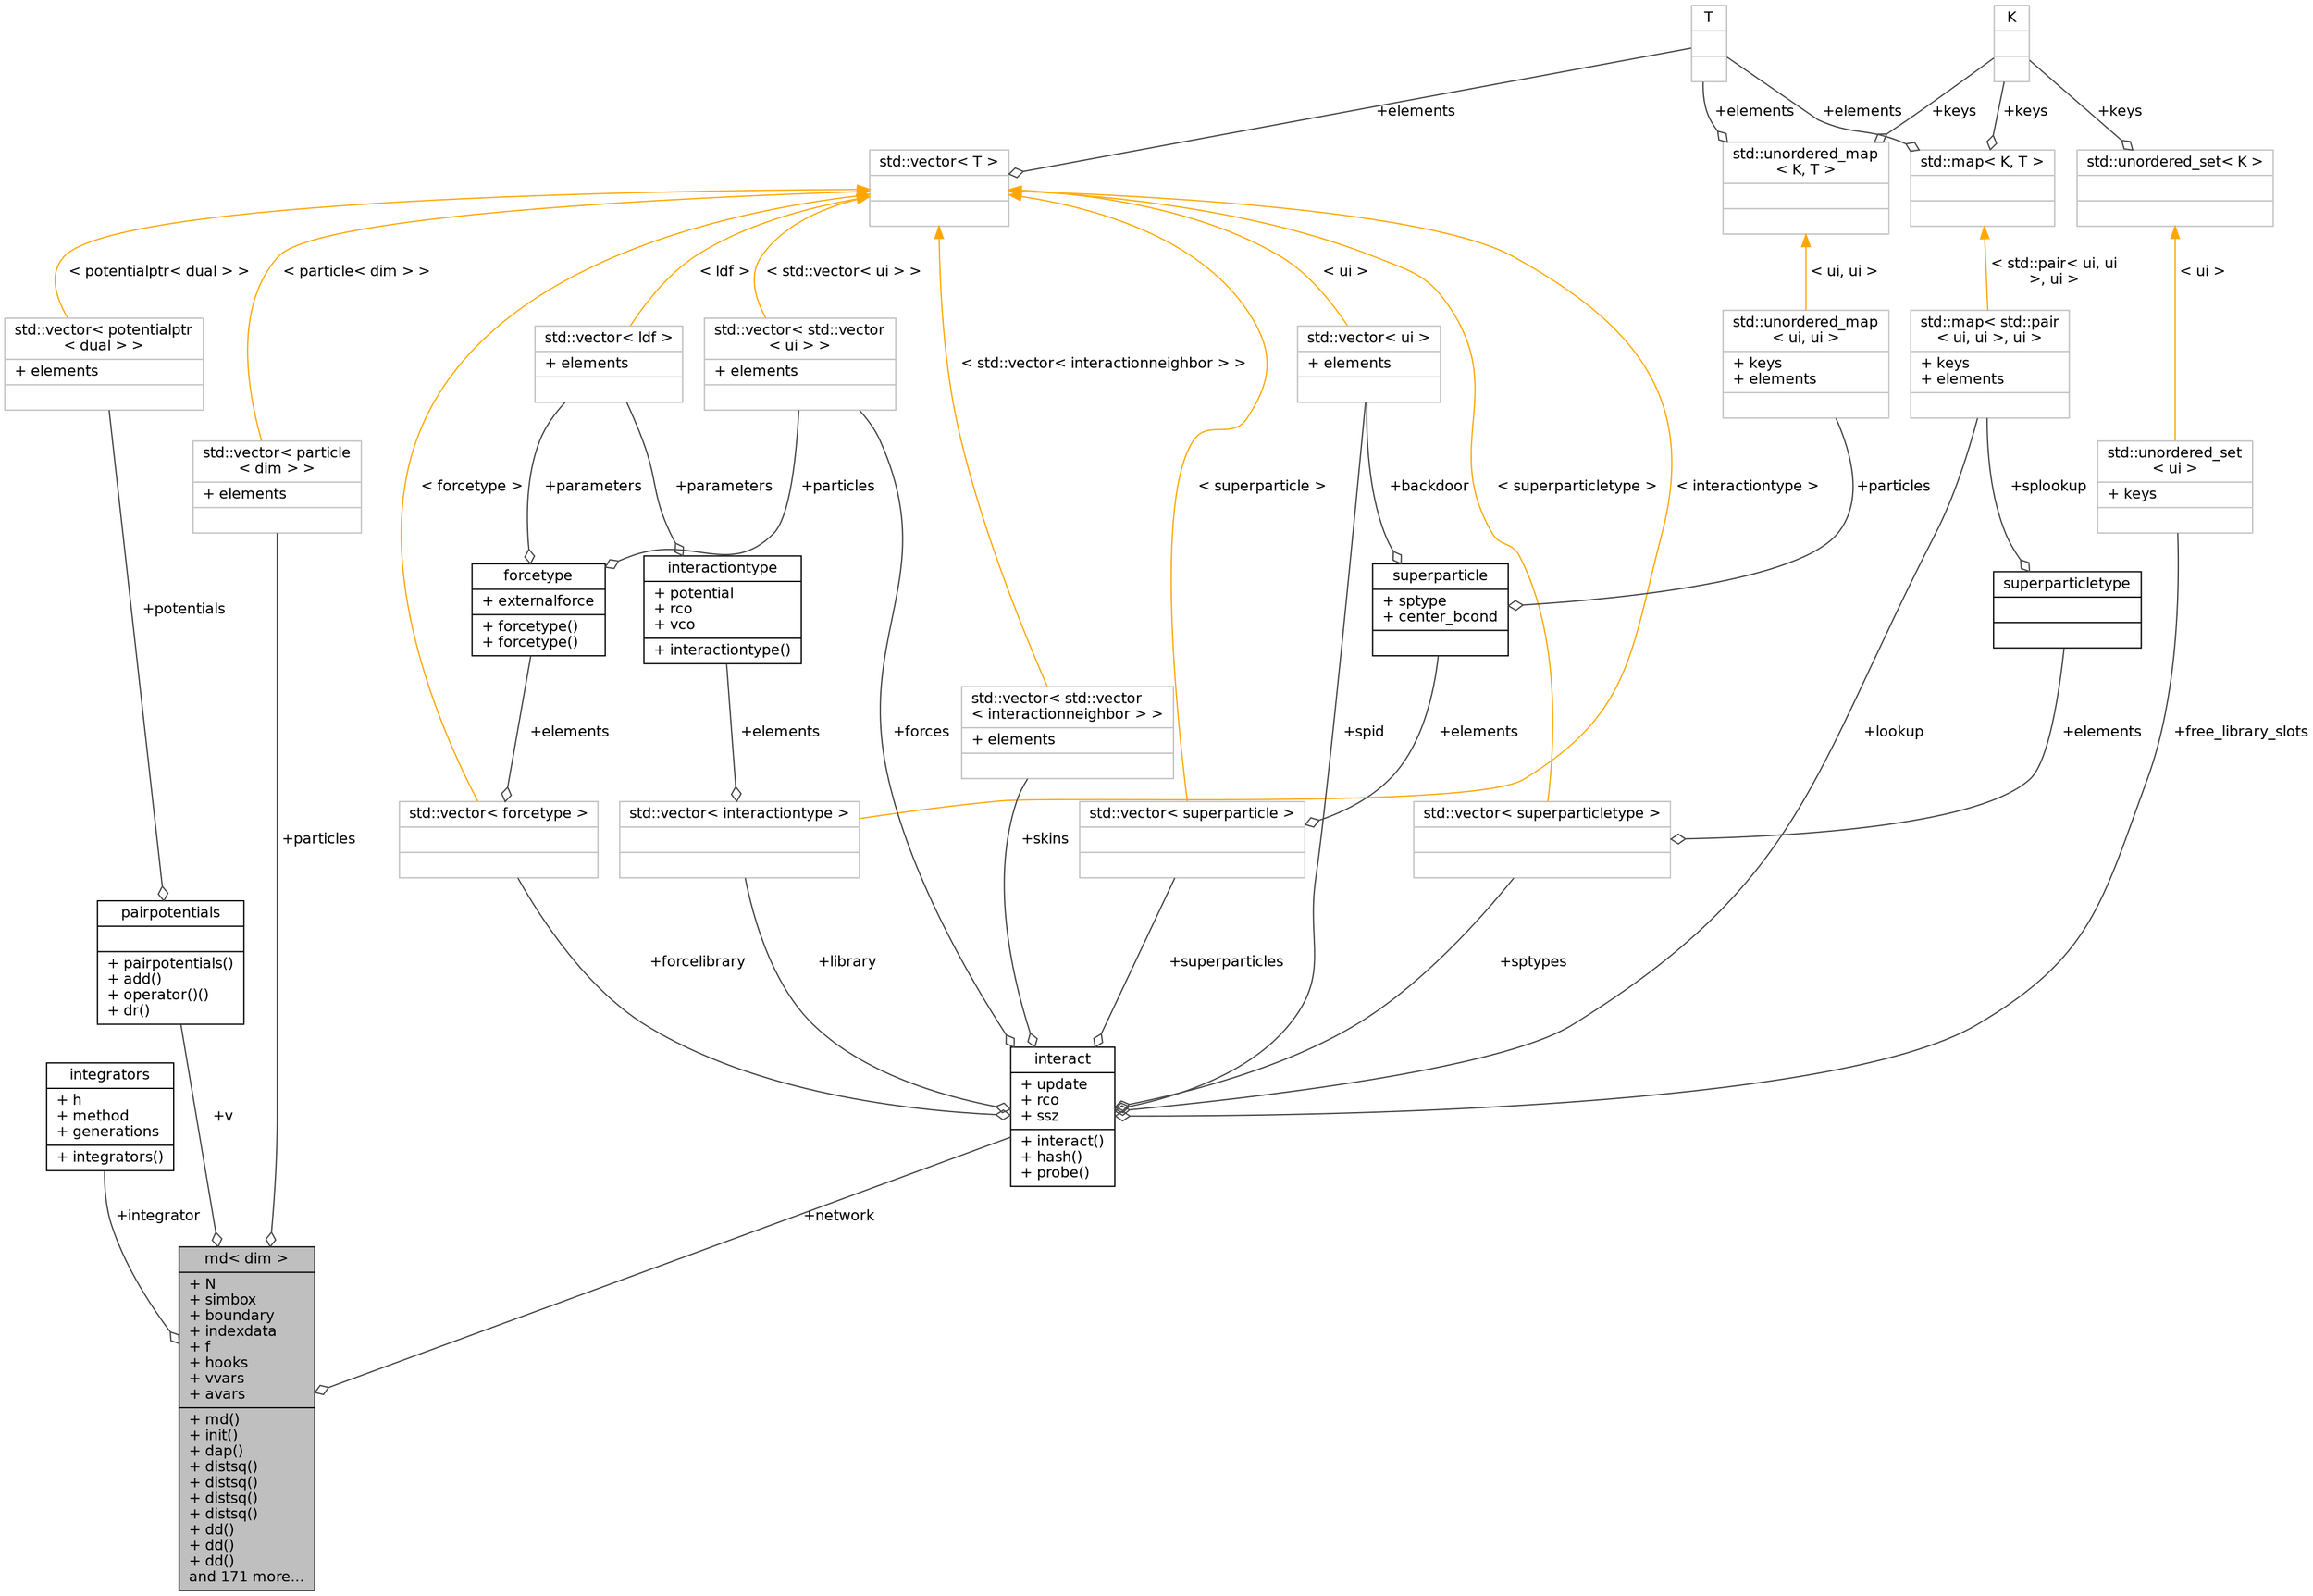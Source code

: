 digraph "md&lt; dim &gt;"
{
 // INTERACTIVE_SVG=YES
 // LATEX_PDF_SIZE
  bgcolor="transparent";
  edge [fontname="Helvetica",fontsize="12",labelfontname="Helvetica",labelfontsize="12"];
  node [fontname="Helvetica",fontsize="12",shape=record];
  Node1 [label="{md\< dim \>\n|+ N\l+ simbox\l+ boundary\l+ indexdata\l+ f\l+ hooks\l+ vvars\l+ avars\l|+ md()\l+ init()\l+ dap()\l+ distsq()\l+ distsq()\l+ distsq()\l+ distsq()\l+ dd()\l+ dd()\l+ dd()\land 171 more...\l}",height=0.2,width=0.4,color="black", fillcolor="grey75", style="filled", fontcolor="black",tooltip="This structure defines the molecular dynamics simulation."];
  Node2 -> Node1 [color="grey25",fontsize="12",style="solid",label=" +integrator" ,arrowhead="odiamond",fontname="Helvetica"];
  Node2 [label="{integrators\n|+ h\l+ method\l+ generations\l|+ integrators()\l}",height=0.2,width=0.4,color="black",URL="$structintegrators.html",tooltip="This structure defines and saves integration metadata."];
  Node3 -> Node1 [color="grey25",fontsize="12",style="solid",label=" +v" ,arrowhead="odiamond",fontname="Helvetica"];
  Node3 [label="{pairpotentials\n||+ pairpotentials()\l+ add()\l+ operator()()\l+ dr()\l}",height=0.2,width=0.4,color="black",URL="$structpairpotentials.html",tooltip="This structure takes care of pair potentials (who live outside of the class)"];
  Node4 -> Node3 [color="grey25",fontsize="12",style="solid",label=" +potentials" ,arrowhead="odiamond",fontname="Helvetica"];
  Node4 [label="{std::vector\< potentialptr\l\< dual \> \>\n|+ elements\l|}",height=0.2,width=0.4,color="grey75",tooltip=" "];
  Node5 -> Node4 [dir="back",color="orange",fontsize="12",style="solid",label=" \< potentialptr\< dual \> \>" ,fontname="Helvetica"];
  Node5 [label="{std::vector\< T \>\n||}",height=0.2,width=0.4,color="grey75",tooltip="STL class."];
  Node6 -> Node5 [color="grey25",fontsize="12",style="solid",label=" +elements" ,arrowhead="odiamond",fontname="Helvetica"];
  Node6 [label="{T\n||}",height=0.2,width=0.4,color="grey75",tooltip=" "];
  Node7 -> Node1 [color="grey25",fontsize="12",style="solid",label=" +particles" ,arrowhead="odiamond",fontname="Helvetica"];
  Node7 [label="{std::vector\< particle\l\< dim \> \>\n|+ elements\l|}",height=0.2,width=0.4,color="grey75",tooltip=" "];
  Node5 -> Node7 [dir="back",color="orange",fontsize="12",style="solid",label=" \< particle\< dim \> \>" ,fontname="Helvetica"];
  Node8 -> Node1 [color="grey25",fontsize="12",style="solid",label=" +network" ,arrowhead="odiamond",fontname="Helvetica"];
  Node8 [label="{interact\n|+ update\l+ rco\l+ ssz\l|+ interact()\l+ hash()\l+ probe()\l}",height=0.2,width=0.4,color="black",URL="$structinteract.html",tooltip="This structure stores all interactions and their types."];
  Node9 -> Node8 [color="grey25",fontsize="12",style="solid",label=" +forcelibrary" ,arrowhead="odiamond",fontname="Helvetica"];
  Node9 [label="{std::vector\< forcetype \>\n||}",height=0.2,width=0.4,color="grey75",tooltip=" "];
  Node10 -> Node9 [color="grey25",fontsize="12",style="solid",label=" +elements" ,arrowhead="odiamond",fontname="Helvetica"];
  Node10 [label="{forcetype\n|+ externalforce\l|+ forcetype()\l+ forcetype()\l}",height=0.2,width=0.4,color="black",URL="$structforcetype.html",tooltip="This structure saves the external force functions and calculates them."];
  Node11 -> Node10 [color="grey25",fontsize="12",style="solid",label=" +parameters" ,arrowhead="odiamond",fontname="Helvetica"];
  Node11 [label="{std::vector\< ldf \>\n|+ elements\l|}",height=0.2,width=0.4,color="grey75",tooltip=" "];
  Node5 -> Node11 [dir="back",color="orange",fontsize="12",style="solid",label=" \< ldf \>" ,fontname="Helvetica"];
  Node12 -> Node10 [color="grey25",fontsize="12",style="solid",label=" +particles" ,arrowhead="odiamond",fontname="Helvetica"];
  Node12 [label="{std::vector\< std::vector\l\< ui \> \>\n|+ elements\l|}",height=0.2,width=0.4,color="grey75",tooltip=" "];
  Node5 -> Node12 [dir="back",color="orange",fontsize="12",style="solid",label=" \< std::vector\< ui \> \>" ,fontname="Helvetica"];
  Node5 -> Node9 [dir="back",color="orange",fontsize="12",style="solid",label=" \< forcetype \>" ,fontname="Helvetica"];
  Node13 -> Node8 [color="grey25",fontsize="12",style="solid",label=" +skins" ,arrowhead="odiamond",fontname="Helvetica"];
  Node13 [label="{std::vector\< std::vector\l\< interactionneighbor \> \>\n|+ elements\l|}",height=0.2,width=0.4,color="grey75",tooltip=" "];
  Node5 -> Node13 [dir="back",color="orange",fontsize="12",style="solid",label=" \< std::vector\< interactionneighbor \> \>" ,fontname="Helvetica"];
  Node14 -> Node8 [color="grey25",fontsize="12",style="solid",label=" +superparticles" ,arrowhead="odiamond",fontname="Helvetica"];
  Node14 [label="{std::vector\< superparticle \>\n||}",height=0.2,width=0.4,color="grey75",tooltip=" "];
  Node15 -> Node14 [color="grey25",fontsize="12",style="solid",label=" +elements" ,arrowhead="odiamond",fontname="Helvetica"];
  Node15 [label="{superparticle\n|+ sptype\l+ center_bcond\l|}",height=0.2,width=0.4,color="black",URL="$structsuperparticle.html",tooltip="This structure introduces \"super_particles\" i.e. particles that consist of (sub_)particles."];
  Node16 -> Node15 [color="grey25",fontsize="12",style="solid",label=" +backdoor" ,arrowhead="odiamond",fontname="Helvetica"];
  Node16 [label="{std::vector\< ui \>\n|+ elements\l|}",height=0.2,width=0.4,color="grey75",tooltip=" "];
  Node5 -> Node16 [dir="back",color="orange",fontsize="12",style="solid",label=" \< ui \>" ,fontname="Helvetica"];
  Node17 -> Node15 [color="grey25",fontsize="12",style="solid",label=" +particles" ,arrowhead="odiamond",fontname="Helvetica"];
  Node17 [label="{std::unordered_map\l\< ui, ui \>\n|+ keys\l+ elements\l|}",height=0.2,width=0.4,color="grey75",tooltip=" "];
  Node18 -> Node17 [dir="back",color="orange",fontsize="12",style="solid",label=" \< ui, ui \>" ,fontname="Helvetica"];
  Node18 [label="{std::unordered_map\l\< K, T \>\n||}",height=0.2,width=0.4,color="grey75",tooltip="STL class."];
  Node19 -> Node18 [color="grey25",fontsize="12",style="solid",label=" +keys" ,arrowhead="odiamond",fontname="Helvetica"];
  Node19 [label="{K\n||}",height=0.2,width=0.4,color="grey75",tooltip=" "];
  Node6 -> Node18 [color="grey25",fontsize="12",style="solid",label=" +elements" ,arrowhead="odiamond",fontname="Helvetica"];
  Node5 -> Node14 [dir="back",color="orange",fontsize="12",style="solid",label=" \< superparticle \>" ,fontname="Helvetica"];
  Node16 -> Node8 [color="grey25",fontsize="12",style="solid",label=" +spid" ,arrowhead="odiamond",fontname="Helvetica"];
  Node20 -> Node8 [color="grey25",fontsize="12",style="solid",label=" +free_library_slots" ,arrowhead="odiamond",fontname="Helvetica"];
  Node20 [label="{std::unordered_set\l\< ui \>\n|+ keys\l|}",height=0.2,width=0.4,color="grey75",tooltip=" "];
  Node21 -> Node20 [dir="back",color="orange",fontsize="12",style="solid",label=" \< ui \>" ,fontname="Helvetica"];
  Node21 [label="{std::unordered_set\< K \>\n||}",height=0.2,width=0.4,color="grey75",tooltip="STL class."];
  Node19 -> Node21 [color="grey25",fontsize="12",style="solid",label=" +keys" ,arrowhead="odiamond",fontname="Helvetica"];
  Node22 -> Node8 [color="grey25",fontsize="12",style="solid",label=" +sptypes" ,arrowhead="odiamond",fontname="Helvetica"];
  Node22 [label="{std::vector\< superparticletype \>\n||}",height=0.2,width=0.4,color="grey75",tooltip=" "];
  Node23 -> Node22 [color="grey25",fontsize="12",style="solid",label=" +elements" ,arrowhead="odiamond",fontname="Helvetica"];
  Node23 [label="{superparticletype\n||}",height=0.2,width=0.4,color="black",URL="$structsuperparticletype.html",tooltip="This structure caries a lookup device for a specific super particle type."];
  Node24 -> Node23 [color="grey25",fontsize="12",style="solid",label=" +splookup" ,arrowhead="odiamond",fontname="Helvetica"];
  Node24 [label="{std::map\< std::pair\l\< ui, ui \>, ui \>\n|+ keys\l+ elements\l|}",height=0.2,width=0.4,color="grey75",tooltip=" "];
  Node25 -> Node24 [dir="back",color="orange",fontsize="12",style="solid",label=" \< std::pair\< ui, ui\l \>, ui \>" ,fontname="Helvetica"];
  Node25 [label="{std::map\< K, T \>\n||}",height=0.2,width=0.4,color="grey75",tooltip="STL class."];
  Node19 -> Node25 [color="grey25",fontsize="12",style="solid",label=" +keys" ,arrowhead="odiamond",fontname="Helvetica"];
  Node6 -> Node25 [color="grey25",fontsize="12",style="solid",label=" +elements" ,arrowhead="odiamond",fontname="Helvetica"];
  Node5 -> Node22 [dir="back",color="orange",fontsize="12",style="solid",label=" \< superparticletype \>" ,fontname="Helvetica"];
  Node26 -> Node8 [color="grey25",fontsize="12",style="solid",label=" +library" ,arrowhead="odiamond",fontname="Helvetica"];
  Node26 [label="{std::vector\< interactiontype \>\n||}",height=0.2,width=0.4,color="grey75",tooltip=" "];
  Node27 -> Node26 [color="grey25",fontsize="12",style="solid",label=" +elements" ,arrowhead="odiamond",fontname="Helvetica"];
  Node27 [label="{interactiontype\n|+ potential\l+ rco\l+ vco\l|+ interactiontype()\l}",height=0.2,width=0.4,color="black",URL="$structinteractiontype.html",tooltip="This structure saves the particle type interactions and calculates the the potentials."];
  Node11 -> Node27 [color="grey25",fontsize="12",style="solid",label=" +parameters" ,arrowhead="odiamond",fontname="Helvetica"];
  Node5 -> Node26 [dir="back",color="orange",fontsize="12",style="solid",label=" \< interactiontype \>" ,fontname="Helvetica"];
  Node24 -> Node8 [color="grey25",fontsize="12",style="solid",label=" +lookup" ,arrowhead="odiamond",fontname="Helvetica"];
  Node12 -> Node8 [color="grey25",fontsize="12",style="solid",label=" +forces" ,arrowhead="odiamond",fontname="Helvetica"];
}
